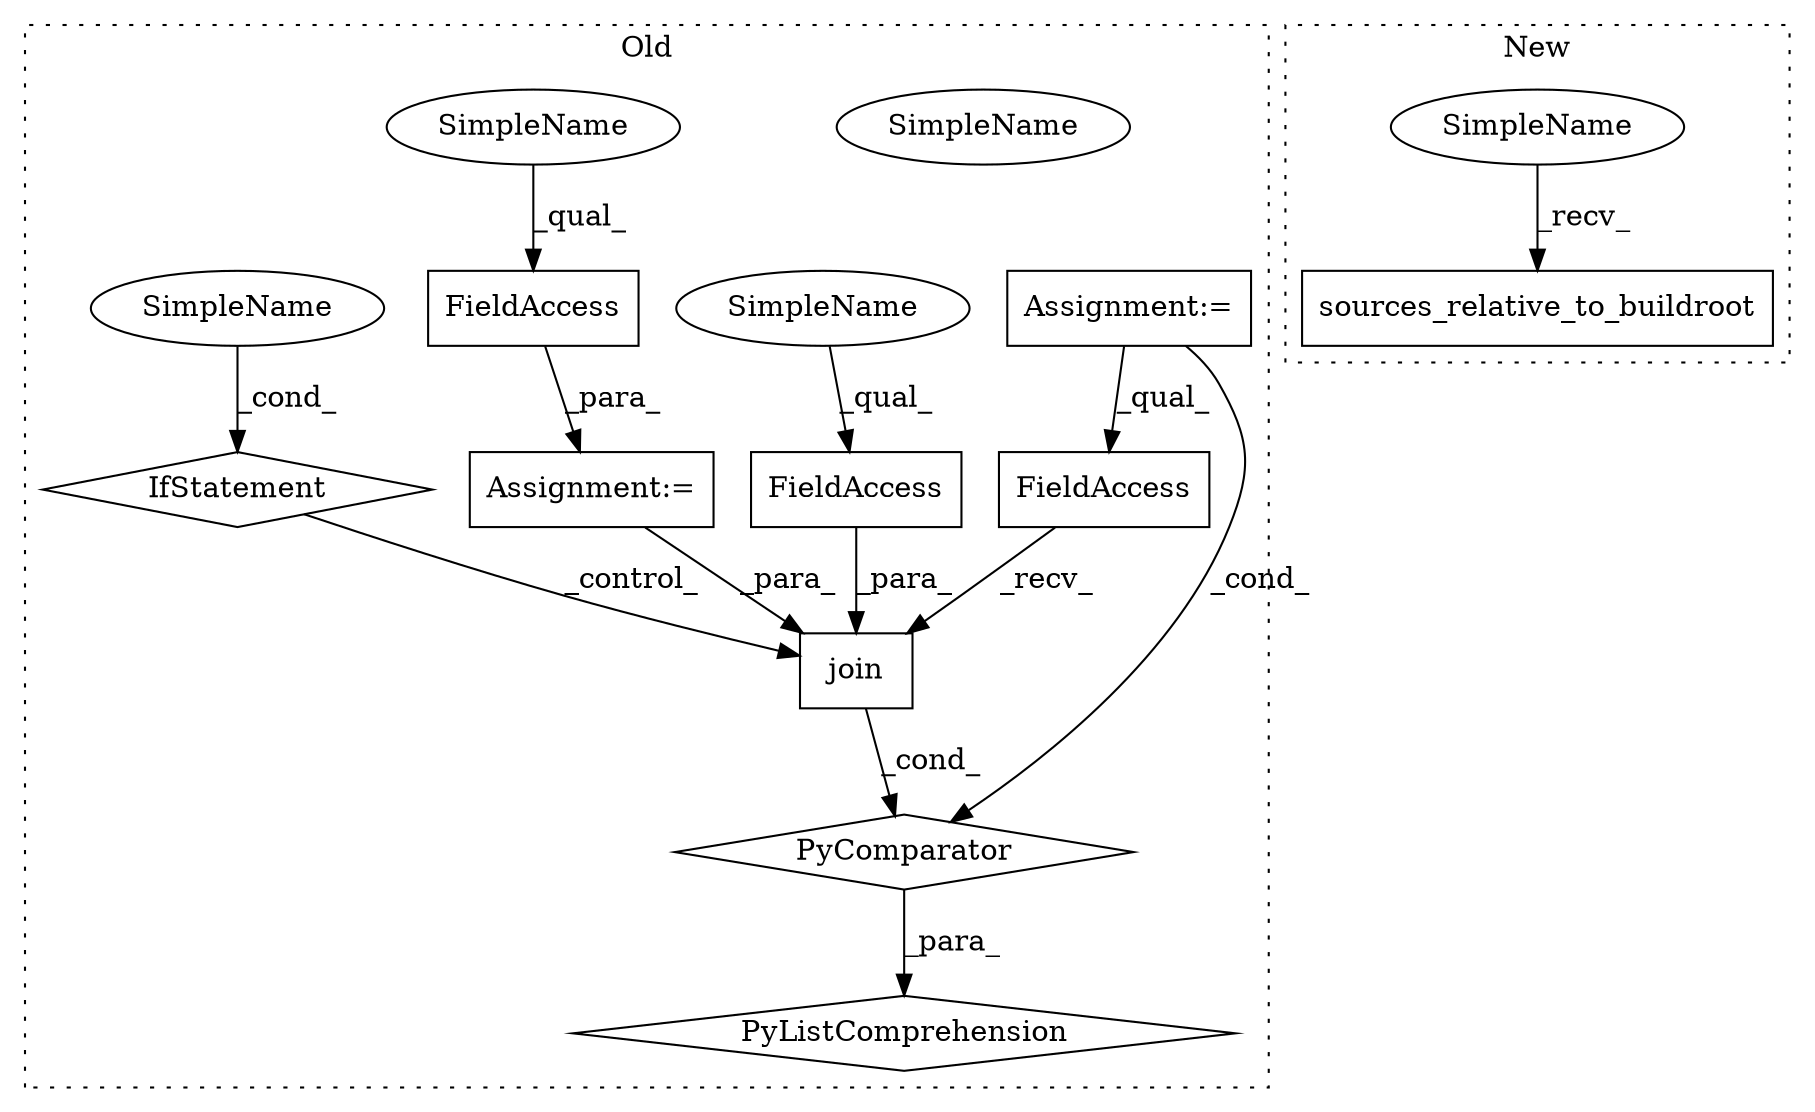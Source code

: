 digraph G {
subgraph cluster0 {
1 [label="IfStatement" a="25" s="6294" l="35" shape="diamond"];
3 [label="join" a="32" s="6205,6235" l="5,1" shape="box"];
4 [label="PyComparator" a="113" s="6294" l="35" shape="diamond"];
5 [label="FieldAccess" a="22" s="6210" l="18" shape="box"];
6 [label="FieldAccess" a="22" s="6197" l="7" shape="box"];
7 [label="SimpleName" a="42" s="6324" l="5" shape="ellipse"];
8 [label="Assignment:=" a="7" s="6125" l="2" shape="box"];
9 [label="Assignment:=" a="7" s="6294" l="35" shape="box"];
10 [label="FieldAccess" a="22" s="6306" l="14" shape="box"];
11 [label="PyListComprehension" a="109" s="6197" l="140" shape="diamond"];
12 [label="SimpleName" a="42" s="6210" l="6" shape="ellipse"];
13 [label="SimpleName" a="42" s="6306" l="6" shape="ellipse"];
14 [label="SimpleName" a="42" s="6324" l="5" shape="ellipse"];
label = "Old";
style="dotted";
}
subgraph cluster1 {
2 [label="sources_relative_to_buildroot" a="32" s="6036" l="31" shape="box"];
15 [label="SimpleName" a="42" s="6029" l="6" shape="ellipse"];
label = "New";
style="dotted";
}
1 -> 3 [label="_control_"];
3 -> 4 [label="_cond_"];
4 -> 11 [label="_para_"];
5 -> 3 [label="_para_"];
6 -> 3 [label="_recv_"];
8 -> 6 [label="_qual_"];
8 -> 4 [label="_cond_"];
9 -> 3 [label="_para_"];
10 -> 9 [label="_para_"];
12 -> 5 [label="_qual_"];
13 -> 10 [label="_qual_"];
14 -> 1 [label="_cond_"];
15 -> 2 [label="_recv_"];
}